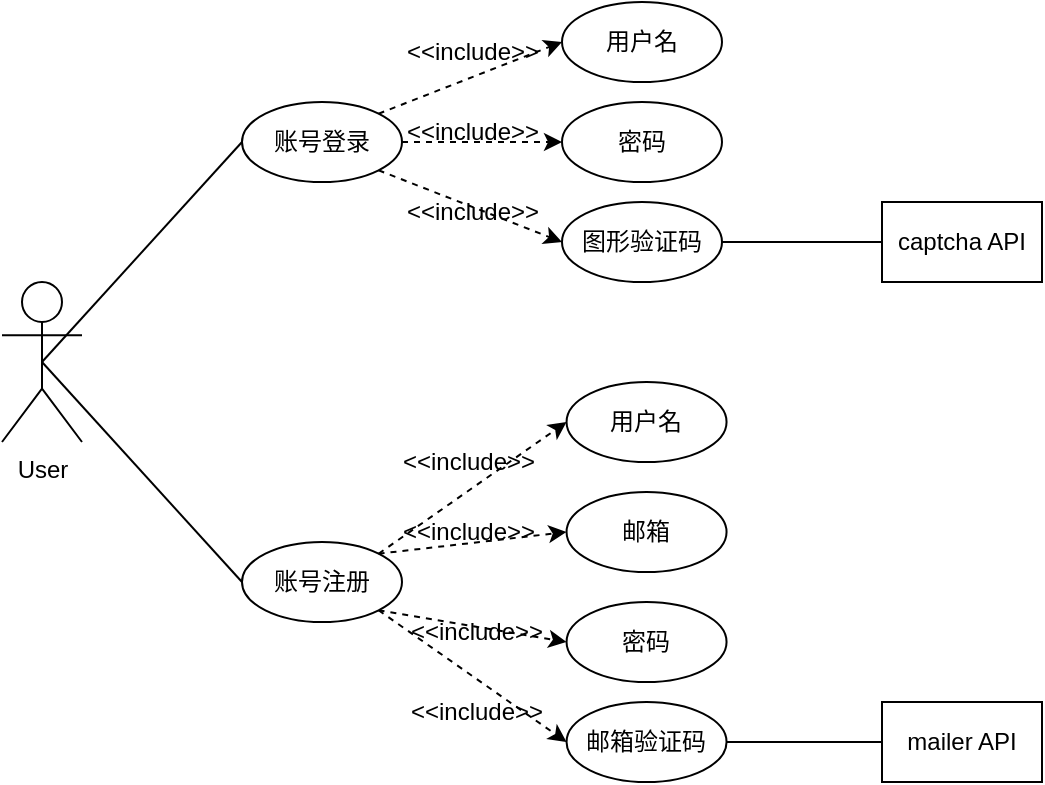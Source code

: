 <mxfile>
    <diagram id="pz83bll1c_njcw0i1R9Z" name="Page-1">
        <mxGraphModel dx="870" dy="611" grid="1" gridSize="10" guides="1" tooltips="1" connect="1" arrows="1" fold="1" page="1" pageScale="1" pageWidth="827" pageHeight="1169" math="0" shadow="0">
            <root>
                <mxCell id="0"/>
                <mxCell id="1" parent="0"/>
                <mxCell id="2" value="User" style="shape=umlActor;verticalLabelPosition=bottom;verticalAlign=top;html=1;outlineConnect=0;rounded=1;" parent="1" vertex="1">
                    <mxGeometry x="80" y="320" width="40" height="80" as="geometry"/>
                </mxCell>
                <mxCell id="4" value="" style="endArrow=classic;dashed=1;html=1;exitX=1;exitY=0.5;exitDx=0;exitDy=0;" parent="1" source="5" edge="1">
                    <mxGeometry width="50" height="50" relative="1" as="geometry">
                        <mxPoint x="140" y="290" as="sourcePoint"/>
                        <mxPoint x="360" y="250" as="targetPoint"/>
                        <Array as="points"/>
                    </mxGeometry>
                </mxCell>
                <mxCell id="5" value="账号登录" style="ellipse;whiteSpace=wrap;html=1;rounded=1;" vertex="1" parent="1">
                    <mxGeometry x="200" y="230" width="80" height="40" as="geometry"/>
                </mxCell>
                <mxCell id="8" value="" style="endArrow=none;html=1;rounded=1;entryX=0;entryY=0.5;entryDx=0;entryDy=0;exitX=0.5;exitY=0.5;exitDx=0;exitDy=0;exitPerimeter=0;" edge="1" parent="1" source="2" target="5">
                    <mxGeometry width="50" height="50" relative="1" as="geometry">
                        <mxPoint x="390" y="340" as="sourcePoint"/>
                        <mxPoint x="440" y="290" as="targetPoint"/>
                    </mxGeometry>
                </mxCell>
                <mxCell id="9" value="" style="endArrow=none;html=1;rounded=1;exitX=0.5;exitY=0.5;exitDx=0;exitDy=0;exitPerimeter=0;entryX=0;entryY=0.5;entryDx=0;entryDy=0;" edge="1" parent="1" source="2" target="33">
                    <mxGeometry width="50" height="50" relative="1" as="geometry">
                        <mxPoint x="390" y="340" as="sourcePoint"/>
                        <mxPoint x="440" y="290" as="targetPoint"/>
                    </mxGeometry>
                </mxCell>
                <mxCell id="12" value="密码" style="ellipse;whiteSpace=wrap;html=1;rounded=1;" vertex="1" parent="1">
                    <mxGeometry x="360" y="230" width="80" height="40" as="geometry"/>
                </mxCell>
                <mxCell id="15" value="captcha API" style="rounded=0;whiteSpace=wrap;html=1;" vertex="1" parent="1">
                    <mxGeometry x="520" y="280" width="80" height="40" as="geometry"/>
                </mxCell>
                <mxCell id="20" value="" style="endArrow=none;html=1;rounded=1;entryX=0;entryY=0.5;entryDx=0;entryDy=0;exitX=1;exitY=0.5;exitDx=0;exitDy=0;" edge="1" parent="1" source="28" target="15">
                    <mxGeometry width="50" height="50" relative="1" as="geometry">
                        <mxPoint x="390" y="330" as="sourcePoint"/>
                        <mxPoint x="440" y="280" as="targetPoint"/>
                    </mxGeometry>
                </mxCell>
                <mxCell id="21" value="&amp;lt;&amp;lt;include&amp;gt;&amp;gt;" style="text;html=1;align=center;verticalAlign=middle;resizable=0;points=[];autosize=1;strokeColor=none;fillColor=none;" vertex="1" parent="1">
                    <mxGeometry x="270" y="230" width="90" height="30" as="geometry"/>
                </mxCell>
                <mxCell id="24" value="" style="endArrow=classic;dashed=1;html=1;exitX=1;exitY=0;exitDx=0;exitDy=0;entryX=0;entryY=0.5;entryDx=0;entryDy=0;" edge="1" parent="1" source="5" target="25">
                    <mxGeometry width="50" height="50" relative="1" as="geometry">
                        <mxPoint x="280" y="190" as="sourcePoint"/>
                        <mxPoint x="360" y="190" as="targetPoint"/>
                        <Array as="points"/>
                    </mxGeometry>
                </mxCell>
                <mxCell id="25" value="用户名" style="ellipse;whiteSpace=wrap;html=1;rounded=1;" vertex="1" parent="1">
                    <mxGeometry x="360" y="180" width="80" height="40" as="geometry"/>
                </mxCell>
                <mxCell id="26" value="&amp;lt;&amp;lt;include&amp;gt;&amp;gt;" style="text;html=1;align=center;verticalAlign=middle;resizable=0;points=[];autosize=1;strokeColor=none;fillColor=none;" vertex="1" parent="1">
                    <mxGeometry x="270" y="190" width="90" height="30" as="geometry"/>
                </mxCell>
                <mxCell id="27" value="" style="endArrow=classic;dashed=1;html=1;exitX=1;exitY=1;exitDx=0;exitDy=0;" edge="1" parent="1" source="5">
                    <mxGeometry width="50" height="50" relative="1" as="geometry">
                        <mxPoint x="280" y="300" as="sourcePoint"/>
                        <mxPoint x="360" y="300" as="targetPoint"/>
                        <Array as="points"/>
                    </mxGeometry>
                </mxCell>
                <mxCell id="28" value="图形验证码" style="ellipse;whiteSpace=wrap;html=1;rounded=1;" vertex="1" parent="1">
                    <mxGeometry x="360" y="280" width="80" height="40" as="geometry"/>
                </mxCell>
                <mxCell id="29" value="&amp;lt;&amp;lt;include&amp;gt;&amp;gt;" style="text;html=1;align=center;verticalAlign=middle;resizable=0;points=[];autosize=1;strokeColor=none;fillColor=none;" vertex="1" parent="1">
                    <mxGeometry x="270" y="270" width="90" height="30" as="geometry"/>
                </mxCell>
                <mxCell id="32" value="" style="endArrow=classic;dashed=1;html=1;exitX=1;exitY=1;exitDx=0;exitDy=0;entryX=0;entryY=0.5;entryDx=0;entryDy=0;" edge="1" parent="1" source="33" target="34">
                    <mxGeometry width="50" height="50" relative="1" as="geometry">
                        <mxPoint x="138.28" y="540" as="sourcePoint"/>
                        <mxPoint x="358.28" y="500" as="targetPoint"/>
                        <Array as="points"/>
                    </mxGeometry>
                </mxCell>
                <mxCell id="33" value="账号注册" style="ellipse;whiteSpace=wrap;html=1;rounded=1;" vertex="1" parent="1">
                    <mxGeometry x="200" y="450" width="80" height="40" as="geometry"/>
                </mxCell>
                <mxCell id="34" value="密码" style="ellipse;whiteSpace=wrap;html=1;rounded=1;" vertex="1" parent="1">
                    <mxGeometry x="362.28" y="480" width="80" height="40" as="geometry"/>
                </mxCell>
                <mxCell id="35" value="mailer API" style="rounded=0;whiteSpace=wrap;html=1;" vertex="1" parent="1">
                    <mxGeometry x="520" y="530" width="80" height="40" as="geometry"/>
                </mxCell>
                <mxCell id="36" value="" style="endArrow=none;html=1;rounded=1;entryX=0;entryY=0.5;entryDx=0;entryDy=0;exitX=1;exitY=0.5;exitDx=0;exitDy=0;" edge="1" parent="1" source="42" target="35">
                    <mxGeometry width="50" height="50" relative="1" as="geometry">
                        <mxPoint x="400" y="580" as="sourcePoint"/>
                        <mxPoint x="450" y="530" as="targetPoint"/>
                    </mxGeometry>
                </mxCell>
                <mxCell id="37" value="&amp;lt;&amp;lt;include&amp;gt;&amp;gt;" style="text;html=1;align=center;verticalAlign=middle;resizable=0;points=[];autosize=1;strokeColor=none;fillColor=none;" vertex="1" parent="1">
                    <mxGeometry x="272.28" y="480" width="90" height="30" as="geometry"/>
                </mxCell>
                <mxCell id="38" value="" style="endArrow=classic;dashed=1;html=1;exitX=1;exitY=0;exitDx=0;exitDy=0;entryX=0;entryY=0.5;entryDx=0;entryDy=0;" edge="1" parent="1" source="33" target="39">
                    <mxGeometry width="50" height="50" relative="1" as="geometry">
                        <mxPoint x="278.28" y="440" as="sourcePoint"/>
                        <mxPoint x="358.28" y="440" as="targetPoint"/>
                        <Array as="points"/>
                    </mxGeometry>
                </mxCell>
                <mxCell id="39" value="用户名" style="ellipse;whiteSpace=wrap;html=1;rounded=1;" vertex="1" parent="1">
                    <mxGeometry x="362.28" y="370" width="80" height="40" as="geometry"/>
                </mxCell>
                <mxCell id="40" value="&amp;lt;&amp;lt;include&amp;gt;&amp;gt;" style="text;html=1;align=center;verticalAlign=middle;resizable=0;points=[];autosize=1;strokeColor=none;fillColor=none;" vertex="1" parent="1">
                    <mxGeometry x="268.28" y="395" width="90" height="30" as="geometry"/>
                </mxCell>
                <mxCell id="41" value="" style="endArrow=classic;dashed=1;html=1;exitX=1;exitY=1;exitDx=0;exitDy=0;entryX=0;entryY=0.5;entryDx=0;entryDy=0;" edge="1" parent="1" source="33" target="42">
                    <mxGeometry width="50" height="50" relative="1" as="geometry">
                        <mxPoint x="278.28" y="550" as="sourcePoint"/>
                        <mxPoint x="358.28" y="550" as="targetPoint"/>
                        <Array as="points"/>
                    </mxGeometry>
                </mxCell>
                <mxCell id="42" value="邮箱验证码" style="ellipse;whiteSpace=wrap;html=1;rounded=1;" vertex="1" parent="1">
                    <mxGeometry x="362.28" y="530" width="80" height="40" as="geometry"/>
                </mxCell>
                <mxCell id="43" value="&amp;lt;&amp;lt;include&amp;gt;&amp;gt;" style="text;html=1;align=center;verticalAlign=middle;resizable=0;points=[];autosize=1;strokeColor=none;fillColor=none;" vertex="1" parent="1">
                    <mxGeometry x="272.28" y="520" width="90" height="30" as="geometry"/>
                </mxCell>
                <mxCell id="44" value="" style="endArrow=classic;dashed=1;html=1;exitX=1;exitY=0;exitDx=0;exitDy=0;entryX=0;entryY=0.5;entryDx=0;entryDy=0;" edge="1" parent="1" target="45" source="33">
                    <mxGeometry width="50" height="50" relative="1" as="geometry">
                        <mxPoint x="278.284" y="495.858" as="sourcePoint"/>
                        <mxPoint x="370" y="495" as="targetPoint"/>
                        <Array as="points"/>
                    </mxGeometry>
                </mxCell>
                <mxCell id="45" value="邮箱" style="ellipse;whiteSpace=wrap;html=1;rounded=1;" vertex="1" parent="1">
                    <mxGeometry x="362.28" y="425" width="80" height="40" as="geometry"/>
                </mxCell>
                <mxCell id="46" value="&amp;lt;&amp;lt;include&amp;gt;&amp;gt;" style="text;html=1;align=center;verticalAlign=middle;resizable=0;points=[];autosize=1;strokeColor=none;fillColor=none;" vertex="1" parent="1">
                    <mxGeometry x="268.28" y="430" width="90" height="30" as="geometry"/>
                </mxCell>
            </root>
        </mxGraphModel>
    </diagram>
</mxfile>